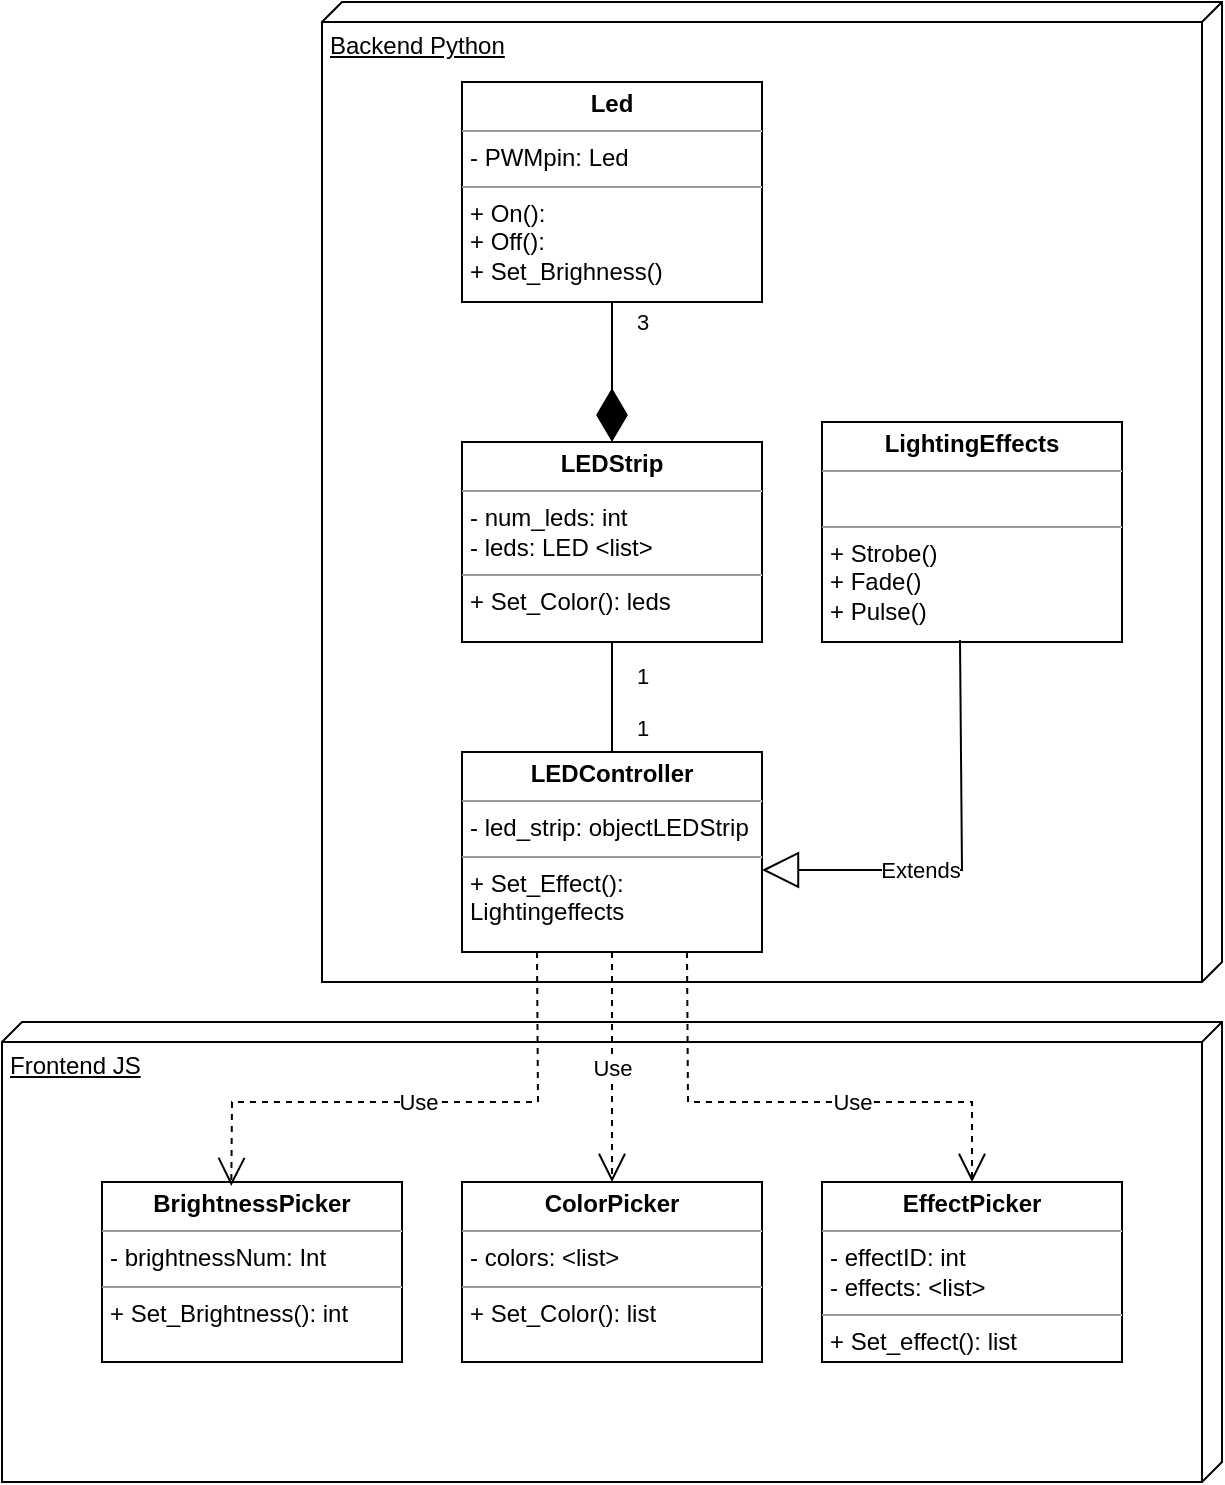 <mxfile version="21.0.8" type="github">
  <diagram name="Page-1" id="7BwSued-1_67GHoV4uQD">
    <mxGraphModel dx="2284" dy="764" grid="1" gridSize="10" guides="1" tooltips="1" connect="1" arrows="1" fold="1" page="1" pageScale="1" pageWidth="850" pageHeight="1100" math="0" shadow="0">
      <root>
        <mxCell id="0" />
        <mxCell id="1" parent="0" />
        <mxCell id="ToB2sX0DJLOh8DXCZbh_-23" value="Frontend JS" style="verticalAlign=top;align=left;spacingTop=8;spacingLeft=2;spacingRight=12;shape=cube;size=10;direction=south;fontStyle=4;html=1;whiteSpace=wrap;" parent="1" vertex="1">
          <mxGeometry x="-160" y="540" width="610" height="230" as="geometry" />
        </mxCell>
        <mxCell id="ToB2sX0DJLOh8DXCZbh_-22" value="Backend Python" style="verticalAlign=top;align=left;spacingTop=8;spacingLeft=2;spacingRight=12;shape=cube;size=10;direction=south;fontStyle=4;html=1;whiteSpace=wrap;" parent="1" vertex="1">
          <mxGeometry y="30" width="450" height="490" as="geometry" />
        </mxCell>
        <mxCell id="ToB2sX0DJLOh8DXCZbh_-2" value="&lt;p style=&quot;margin:0px;margin-top:4px;text-align:center;&quot;&gt;&lt;b&gt;Led&lt;/b&gt;&lt;/p&gt;&lt;hr size=&quot;1&quot;&gt;&lt;p style=&quot;margin:0px;margin-left:4px;&quot;&gt;- PWMpin: Led&lt;br&gt;&lt;/p&gt;&lt;hr size=&quot;1&quot;&gt;&lt;p style=&quot;margin:0px;margin-left:4px;&quot;&gt;+ On(): &lt;br&gt;&lt;/p&gt;&lt;p style=&quot;margin:0px;margin-left:4px;&quot;&gt;+ Off():&lt;/p&gt;&lt;p style=&quot;margin:0px;margin-left:4px;&quot;&gt;+ Set_Brighness()&lt;br&gt;&lt;/p&gt;" style="verticalAlign=top;align=left;overflow=fill;fontSize=12;fontFamily=Helvetica;html=1;whiteSpace=wrap;" parent="1" vertex="1">
          <mxGeometry x="70" y="70" width="150" height="110" as="geometry" />
        </mxCell>
        <mxCell id="ToB2sX0DJLOh8DXCZbh_-3" value="&lt;p style=&quot;margin:0px;margin-top:4px;text-align:center;&quot;&gt;&lt;b&gt;LEDStrip&lt;/b&gt;&lt;/p&gt;&lt;hr size=&quot;1&quot;&gt;&lt;p style=&quot;margin:0px;margin-left:4px;&quot;&gt;- num_leds: int&lt;/p&gt;&lt;p style=&quot;margin:0px;margin-left:4px;&quot;&gt;- leds: LED &amp;lt;list&amp;gt;&lt;br&gt;&lt;/p&gt;&lt;hr size=&quot;1&quot;&gt;&lt;p style=&quot;margin:0px;margin-left:4px;&quot;&gt;+ Set_Color(): leds&lt;br&gt;&lt;/p&gt;" style="verticalAlign=top;align=left;overflow=fill;fontSize=12;fontFamily=Helvetica;html=1;whiteSpace=wrap;" parent="1" vertex="1">
          <mxGeometry x="70" y="250" width="150" height="100" as="geometry" />
        </mxCell>
        <mxCell id="ToB2sX0DJLOh8DXCZbh_-4" value="&lt;p style=&quot;margin:0px;margin-top:4px;text-align:center;&quot;&gt;&lt;b&gt;LEDController&lt;/b&gt;&lt;/p&gt;&lt;hr size=&quot;1&quot;&gt;&lt;p style=&quot;margin:0px;margin-left:4px;&quot;&gt;- led_strip: objectLEDStrip&lt;br&gt;&lt;/p&gt;&lt;hr size=&quot;1&quot;&gt;&lt;p style=&quot;margin:0px;margin-left:4px;&quot;&gt;+ Set_Effect(): Lightingeffects&lt;/p&gt;&lt;p style=&quot;margin:0px;margin-left:4px;&quot;&gt;&lt;br&gt;&lt;/p&gt;" style="verticalAlign=top;align=left;overflow=fill;fontSize=12;fontFamily=Helvetica;html=1;whiteSpace=wrap;" parent="1" vertex="1">
          <mxGeometry x="70" y="405" width="150" height="100" as="geometry" />
        </mxCell>
        <mxCell id="ToB2sX0DJLOh8DXCZbh_-5" value="&lt;p style=&quot;margin:0px;margin-top:4px;text-align:center;&quot;&gt;&lt;b&gt;LightingEffects&lt;/b&gt;&lt;/p&gt;&lt;hr size=&quot;1&quot;&gt;&lt;p style=&quot;margin:0px;margin-left:4px;&quot;&gt;&lt;br&gt;&lt;/p&gt;&lt;hr size=&quot;1&quot;&gt;&lt;p style=&quot;margin:0px;margin-left:4px;&quot;&gt;+ Strobe()&lt;/p&gt;&lt;p style=&quot;margin:0px;margin-left:4px;&quot;&gt;+ Fade()&lt;/p&gt;&lt;p style=&quot;margin:0px;margin-left:4px;&quot;&gt;+ Pulse()&lt;br&gt;&lt;/p&gt;" style="verticalAlign=top;align=left;overflow=fill;fontSize=12;fontFamily=Helvetica;html=1;whiteSpace=wrap;" parent="1" vertex="1">
          <mxGeometry x="250" y="240" width="150" height="110" as="geometry" />
        </mxCell>
        <mxCell id="ToB2sX0DJLOh8DXCZbh_-7" value="&lt;div&gt;3&lt;/div&gt;" style="endArrow=diamondThin;endFill=1;endSize=24;html=1;rounded=0;entryX=0.5;entryY=0;entryDx=0;entryDy=0;exitX=0.5;exitY=1;exitDx=0;exitDy=0;" parent="1" source="ToB2sX0DJLOh8DXCZbh_-2" target="ToB2sX0DJLOh8DXCZbh_-3" edge="1">
          <mxGeometry x="-0.714" y="15" width="160" relative="1" as="geometry">
            <mxPoint x="300" y="200" as="sourcePoint" />
            <mxPoint x="410" y="330" as="targetPoint" />
            <mxPoint as="offset" />
          </mxGeometry>
        </mxCell>
        <mxCell id="ToB2sX0DJLOh8DXCZbh_-21" value="&lt;p style=&quot;margin:0px;margin-top:4px;text-align:center;&quot;&gt;&lt;b&gt;ColorPicker&lt;/b&gt;&lt;/p&gt;&lt;hr size=&quot;1&quot;&gt;&lt;p style=&quot;margin:0px;margin-left:4px;&quot;&gt;- colors: &amp;lt;list&amp;gt;&lt;span style=&quot;white-space: pre;&quot;&gt;	&lt;/span&gt;&lt;br&gt;&lt;/p&gt;&lt;hr size=&quot;1&quot;&gt;&lt;p style=&quot;margin:0px;margin-left:4px;&quot;&gt;+ Set_Color(): list&lt;br&gt;&lt;/p&gt;" style="verticalAlign=top;align=left;overflow=fill;fontSize=12;fontFamily=Helvetica;html=1;whiteSpace=wrap;" parent="1" vertex="1">
          <mxGeometry x="70" y="620" width="150" height="90" as="geometry" />
        </mxCell>
        <mxCell id="ToB2sX0DJLOh8DXCZbh_-25" value="&lt;p style=&quot;margin:0px;margin-top:4px;text-align:center;&quot;&gt;&lt;b&gt;BrightnessPicker&lt;/b&gt;&lt;/p&gt;&lt;hr size=&quot;1&quot;&gt;&lt;p style=&quot;margin:0px;margin-left:4px;&quot;&gt;- brightnessNum: Int&lt;br&gt;&lt;/p&gt;&lt;hr size=&quot;1&quot;&gt;&lt;p style=&quot;margin:0px;margin-left:4px;&quot;&gt;+ Set_Brightness(): int&lt;br&gt;&lt;/p&gt;" style="verticalAlign=top;align=left;overflow=fill;fontSize=12;fontFamily=Helvetica;html=1;whiteSpace=wrap;" parent="1" vertex="1">
          <mxGeometry x="-110" y="620" width="150" height="90" as="geometry" />
        </mxCell>
        <mxCell id="WhAeDwXJVbieLF7c16lW-1" value="&lt;div&gt;1&lt;/div&gt;&lt;div&gt;&lt;br&gt;&lt;/div&gt;&lt;div&gt;1&lt;br&gt;&lt;/div&gt;" style="endArrow=none;html=1;rounded=0;exitX=0.5;exitY=1;exitDx=0;exitDy=0;entryX=0.5;entryY=0;entryDx=0;entryDy=0;" parent="1" source="ToB2sX0DJLOh8DXCZbh_-3" target="ToB2sX0DJLOh8DXCZbh_-4" edge="1">
          <mxGeometry x="0.091" y="15" width="50" height="50" relative="1" as="geometry">
            <mxPoint x="440" y="320" as="sourcePoint" />
            <mxPoint x="490" y="270" as="targetPoint" />
            <mxPoint as="offset" />
          </mxGeometry>
        </mxCell>
        <mxCell id="_0VHvwPbKVFUT2wmXTVL-1" value="Extends" style="endArrow=block;endSize=16;endFill=0;html=1;rounded=0;exitX=0.46;exitY=0.991;exitDx=0;exitDy=0;exitPerimeter=0;entryX=1;entryY=0.59;entryDx=0;entryDy=0;entryPerimeter=0;" edge="1" parent="1" source="ToB2sX0DJLOh8DXCZbh_-5" target="ToB2sX0DJLOh8DXCZbh_-4">
          <mxGeometry x="0.262" width="160" relative="1" as="geometry">
            <mxPoint x="340" y="390" as="sourcePoint" />
            <mxPoint x="500" y="390" as="targetPoint" />
            <Array as="points">
              <mxPoint x="320" y="464" />
            </Array>
            <mxPoint as="offset" />
          </mxGeometry>
        </mxCell>
        <mxCell id="_0VHvwPbKVFUT2wmXTVL-2" value="&lt;p style=&quot;margin:0px;margin-top:4px;text-align:center;&quot;&gt;&lt;b&gt;EffectPicker&lt;/b&gt;&lt;/p&gt;&lt;hr size=&quot;1&quot;&gt;&lt;p style=&quot;margin:0px;margin-left:4px;&quot;&gt;- effectID: int&lt;/p&gt;&lt;p style=&quot;margin:0px;margin-left:4px;&quot;&gt;- effects: &amp;lt;list&amp;gt;&lt;br&gt;&lt;/p&gt;&lt;hr size=&quot;1&quot;&gt;&lt;p style=&quot;margin:0px;margin-left:4px;&quot;&gt;+ Set_effect(): list&lt;br&gt;&lt;/p&gt;" style="verticalAlign=top;align=left;overflow=fill;fontSize=12;fontFamily=Helvetica;html=1;whiteSpace=wrap;" vertex="1" parent="1">
          <mxGeometry x="250" y="620" width="150" height="90" as="geometry" />
        </mxCell>
        <mxCell id="_0VHvwPbKVFUT2wmXTVL-3" value="Use" style="endArrow=open;endSize=12;dashed=1;html=1;rounded=0;exitX=0.25;exitY=1;exitDx=0;exitDy=0;entryX=0.431;entryY=0.022;entryDx=0;entryDy=0;entryPerimeter=0;" edge="1" parent="1" source="ToB2sX0DJLOh8DXCZbh_-4" target="ToB2sX0DJLOh8DXCZbh_-25">
          <mxGeometry width="160" relative="1" as="geometry">
            <mxPoint x="20" y="600" as="sourcePoint" />
            <mxPoint x="180" y="600" as="targetPoint" />
            <Array as="points">
              <mxPoint x="108" y="580" />
              <mxPoint x="-45" y="580" />
            </Array>
          </mxGeometry>
        </mxCell>
        <mxCell id="_0VHvwPbKVFUT2wmXTVL-4" value="Use" style="endArrow=open;endSize=12;dashed=1;html=1;rounded=0;entryX=0.5;entryY=0;entryDx=0;entryDy=0;exitX=0.5;exitY=1;exitDx=0;exitDy=0;" edge="1" parent="1" source="ToB2sX0DJLOh8DXCZbh_-4" target="ToB2sX0DJLOh8DXCZbh_-21">
          <mxGeometry width="160" relative="1" as="geometry">
            <mxPoint x="140" y="510" as="sourcePoint" />
            <mxPoint x="29" y="632" as="targetPoint" />
            <Array as="points" />
          </mxGeometry>
        </mxCell>
        <mxCell id="_0VHvwPbKVFUT2wmXTVL-5" value="Use" style="endArrow=open;endSize=12;dashed=1;html=1;rounded=0;exitX=0.75;exitY=1;exitDx=0;exitDy=0;entryX=0.5;entryY=0;entryDx=0;entryDy=0;" edge="1" parent="1" source="ToB2sX0DJLOh8DXCZbh_-4" target="_0VHvwPbKVFUT2wmXTVL-2">
          <mxGeometry x="0.221" width="160" relative="1" as="geometry">
            <mxPoint x="159" y="524" as="sourcePoint" />
            <mxPoint x="39" y="642" as="targetPoint" />
            <Array as="points">
              <mxPoint x="183" y="580" />
              <mxPoint x="325" y="580" />
            </Array>
            <mxPoint as="offset" />
          </mxGeometry>
        </mxCell>
      </root>
    </mxGraphModel>
  </diagram>
</mxfile>
